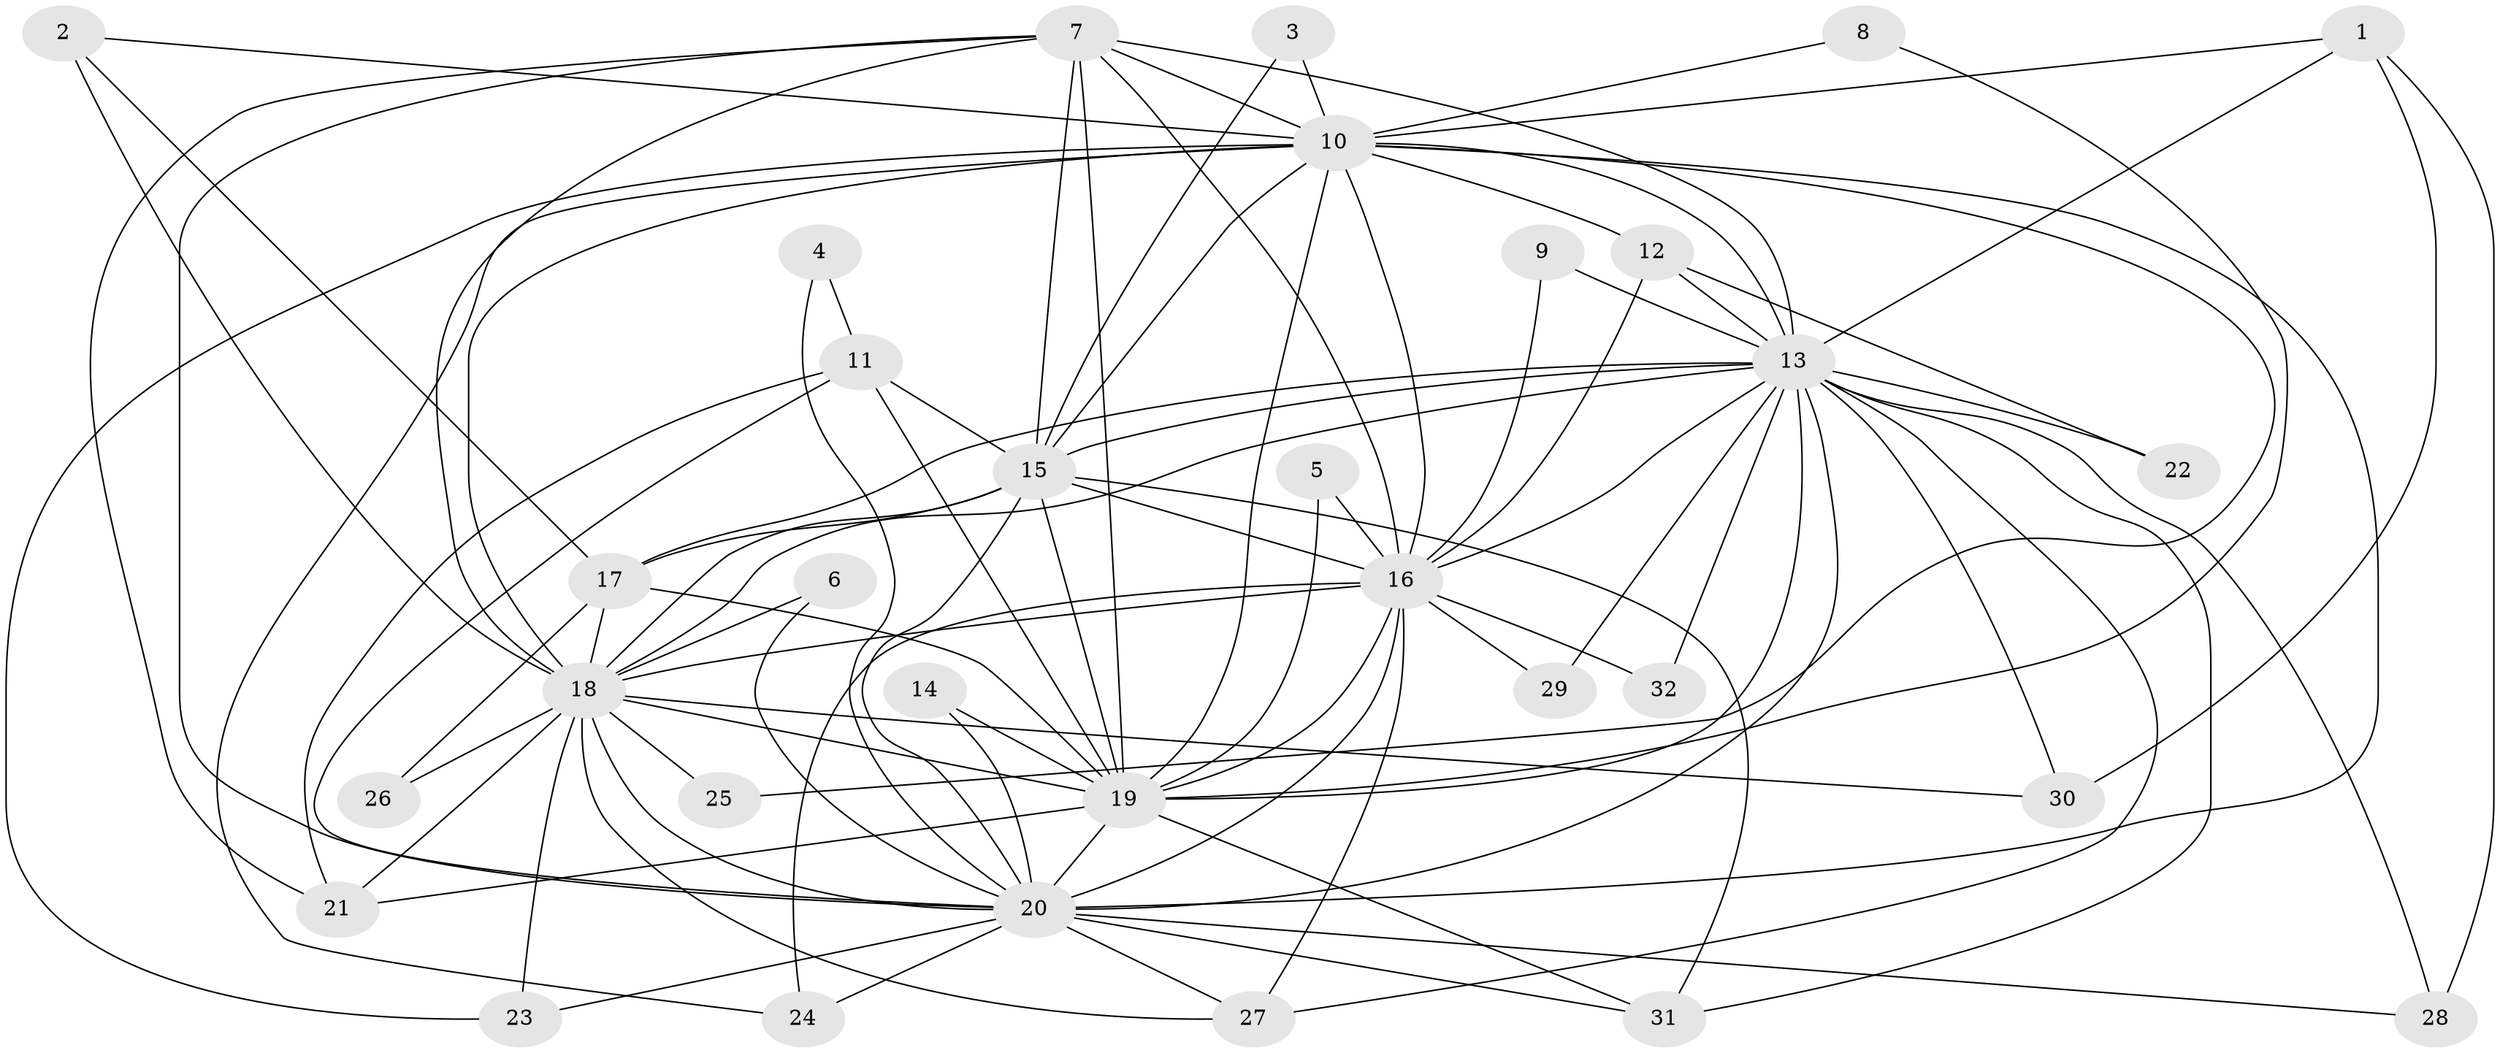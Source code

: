 // original degree distribution, {18: 0.031746031746031744, 19: 0.031746031746031744, 20: 0.015873015873015872, 12: 0.015873015873015872, 15: 0.031746031746031744, 16: 0.015873015873015872, 14: 0.015873015873015872, 4: 0.09523809523809523, 3: 0.1111111111111111, 5: 0.031746031746031744, 2: 0.5873015873015873, 7: 0.015873015873015872}
// Generated by graph-tools (version 1.1) at 2025/49/03/09/25 03:49:37]
// undirected, 32 vertices, 91 edges
graph export_dot {
graph [start="1"]
  node [color=gray90,style=filled];
  1;
  2;
  3;
  4;
  5;
  6;
  7;
  8;
  9;
  10;
  11;
  12;
  13;
  14;
  15;
  16;
  17;
  18;
  19;
  20;
  21;
  22;
  23;
  24;
  25;
  26;
  27;
  28;
  29;
  30;
  31;
  32;
  1 -- 10 [weight=1.0];
  1 -- 13 [weight=1.0];
  1 -- 28 [weight=1.0];
  1 -- 30 [weight=1.0];
  2 -- 10 [weight=1.0];
  2 -- 17 [weight=1.0];
  2 -- 18 [weight=1.0];
  3 -- 10 [weight=1.0];
  3 -- 15 [weight=1.0];
  4 -- 11 [weight=1.0];
  4 -- 20 [weight=1.0];
  5 -- 16 [weight=1.0];
  5 -- 19 [weight=1.0];
  6 -- 18 [weight=1.0];
  6 -- 20 [weight=1.0];
  7 -- 10 [weight=1.0];
  7 -- 13 [weight=2.0];
  7 -- 15 [weight=1.0];
  7 -- 16 [weight=1.0];
  7 -- 18 [weight=1.0];
  7 -- 19 [weight=2.0];
  7 -- 20 [weight=3.0];
  7 -- 21 [weight=1.0];
  8 -- 10 [weight=1.0];
  8 -- 19 [weight=1.0];
  9 -- 13 [weight=1.0];
  9 -- 16 [weight=1.0];
  10 -- 12 [weight=1.0];
  10 -- 13 [weight=1.0];
  10 -- 15 [weight=1.0];
  10 -- 16 [weight=1.0];
  10 -- 18 [weight=1.0];
  10 -- 19 [weight=3.0];
  10 -- 20 [weight=2.0];
  10 -- 23 [weight=1.0];
  10 -- 24 [weight=1.0];
  10 -- 25 [weight=1.0];
  11 -- 15 [weight=1.0];
  11 -- 19 [weight=1.0];
  11 -- 20 [weight=1.0];
  11 -- 21 [weight=1.0];
  12 -- 13 [weight=1.0];
  12 -- 16 [weight=1.0];
  12 -- 22 [weight=1.0];
  13 -- 15 [weight=1.0];
  13 -- 16 [weight=1.0];
  13 -- 17 [weight=1.0];
  13 -- 18 [weight=1.0];
  13 -- 19 [weight=2.0];
  13 -- 20 [weight=2.0];
  13 -- 22 [weight=1.0];
  13 -- 27 [weight=1.0];
  13 -- 28 [weight=1.0];
  13 -- 29 [weight=1.0];
  13 -- 30 [weight=1.0];
  13 -- 31 [weight=1.0];
  13 -- 32 [weight=1.0];
  14 -- 19 [weight=1.0];
  14 -- 20 [weight=1.0];
  15 -- 16 [weight=3.0];
  15 -- 17 [weight=1.0];
  15 -- 18 [weight=1.0];
  15 -- 19 [weight=2.0];
  15 -- 20 [weight=2.0];
  15 -- 31 [weight=1.0];
  16 -- 18 [weight=2.0];
  16 -- 19 [weight=2.0];
  16 -- 20 [weight=2.0];
  16 -- 24 [weight=1.0];
  16 -- 27 [weight=1.0];
  16 -- 29 [weight=1.0];
  16 -- 32 [weight=1.0];
  17 -- 18 [weight=1.0];
  17 -- 19 [weight=2.0];
  17 -- 26 [weight=1.0];
  18 -- 19 [weight=2.0];
  18 -- 20 [weight=4.0];
  18 -- 21 [weight=1.0];
  18 -- 23 [weight=1.0];
  18 -- 25 [weight=1.0];
  18 -- 26 [weight=1.0];
  18 -- 27 [weight=1.0];
  18 -- 30 [weight=1.0];
  19 -- 20 [weight=5.0];
  19 -- 21 [weight=1.0];
  19 -- 31 [weight=1.0];
  20 -- 23 [weight=1.0];
  20 -- 24 [weight=1.0];
  20 -- 27 [weight=1.0];
  20 -- 28 [weight=1.0];
  20 -- 31 [weight=1.0];
}
